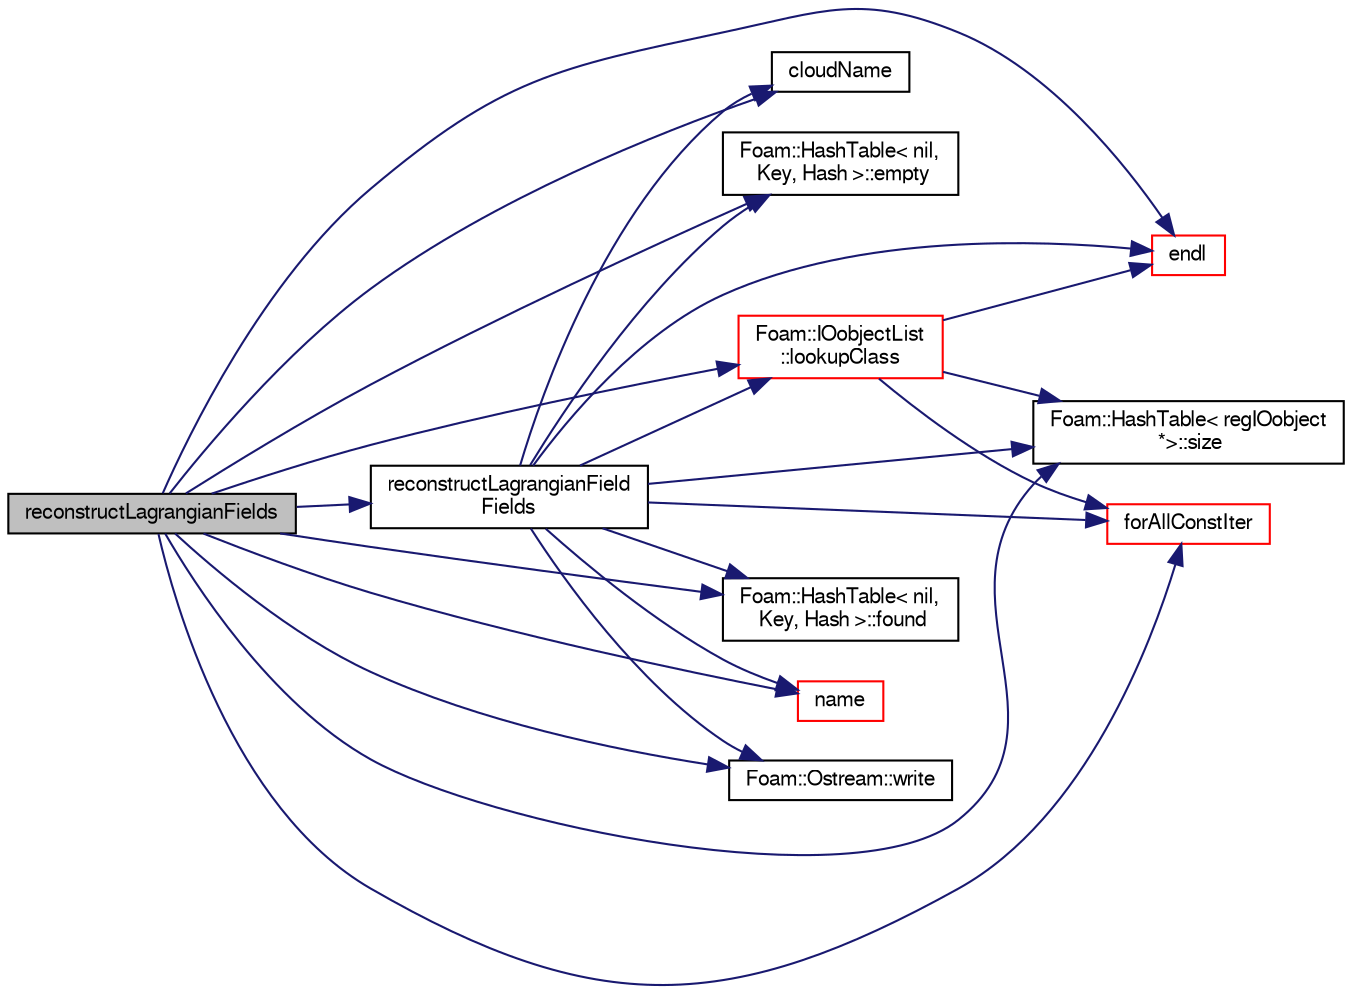 digraph "reconstructLagrangianFields"
{
  bgcolor="transparent";
  edge [fontname="FreeSans",fontsize="10",labelfontname="FreeSans",labelfontsize="10"];
  node [fontname="FreeSans",fontsize="10",shape=record];
  rankdir="LR";
  Node130000 [label="reconstructLagrangianFields",height=0.2,width=0.4,color="black", fillcolor="grey75", style="filled", fontcolor="black"];
  Node130000 -> Node130001 [color="midnightblue",fontsize="10",style="solid",fontname="FreeSans"];
  Node130001 [label="cloudName",height=0.2,width=0.4,color="black",URL="$a38933.html#ab63504c243f7c2c08b67653dca54567e"];
  Node130000 -> Node130002 [color="midnightblue",fontsize="10",style="solid",fontname="FreeSans"];
  Node130002 [label="Foam::HashTable\< nil,\l Key, Hash \>::empty",height=0.2,width=0.4,color="black",URL="$a25702.html#a644718bb2fb240de962dc3c9a1fdf0dc",tooltip="Return true if the hash table is empty. "];
  Node130000 -> Node130003 [color="midnightblue",fontsize="10",style="solid",fontname="FreeSans"];
  Node130003 [label="endl",height=0.2,width=0.4,color="red",URL="$a21124.html#a2db8fe02a0d3909e9351bb4275b23ce4",tooltip="Add newline and flush stream. "];
  Node130000 -> Node130005 [color="midnightblue",fontsize="10",style="solid",fontname="FreeSans"];
  Node130005 [label="forAllConstIter",height=0.2,width=0.4,color="red",URL="$a38141.html#ae21e2836509b0fa7f7cedf6493b11b09"];
  Node130000 -> Node130305 [color="midnightblue",fontsize="10",style="solid",fontname="FreeSans"];
  Node130305 [label="Foam::HashTable\< nil,\l Key, Hash \>::found",height=0.2,width=0.4,color="black",URL="$a25702.html#a9a7a02c333e3e98344a1e5b891c4d985",tooltip="Return true if hashedEntry is found in table. "];
  Node130000 -> Node130306 [color="midnightblue",fontsize="10",style="solid",fontname="FreeSans"];
  Node130306 [label="Foam::IOobjectList\l::lookupClass",height=0.2,width=0.4,color="red",URL="$a26146.html#a7938dcd5dc3e8f28a630433cfa3f2a45",tooltip="Return the list for all IOobjects of a given class. "];
  Node130306 -> Node130253 [color="midnightblue",fontsize="10",style="solid",fontname="FreeSans"];
  Node130253 [label="Foam::HashTable\< regIOobject\l *\>::size",height=0.2,width=0.4,color="black",URL="$a25702.html#a47b3bf30da1eb3ab8076b5fbe00e0494",tooltip="Return number of elements in table. "];
  Node130306 -> Node130005 [color="midnightblue",fontsize="10",style="solid",fontname="FreeSans"];
  Node130306 -> Node130003 [color="midnightblue",fontsize="10",style="solid",fontname="FreeSans"];
  Node130000 -> Node130296 [color="midnightblue",fontsize="10",style="solid",fontname="FreeSans"];
  Node130296 [label="name",height=0.2,width=0.4,color="red",URL="$a12539.html#a82e193fb66ae8aade6c98ed7ff994906",tooltip="Return a string representation of a Scalar. "];
  Node130000 -> Node130307 [color="midnightblue",fontsize="10",style="solid",fontname="FreeSans"];
  Node130307 [label="reconstructLagrangianField\lFields",height=0.2,width=0.4,color="black",URL="$a21124.html#a7d4b2cacc32265a49e7664807afda7e5"];
  Node130307 -> Node130306 [color="midnightblue",fontsize="10",style="solid",fontname="FreeSans"];
  Node130307 -> Node130253 [color="midnightblue",fontsize="10",style="solid",fontname="FreeSans"];
  Node130307 -> Node130003 [color="midnightblue",fontsize="10",style="solid",fontname="FreeSans"];
  Node130307 -> Node130005 [color="midnightblue",fontsize="10",style="solid",fontname="FreeSans"];
  Node130307 -> Node130002 [color="midnightblue",fontsize="10",style="solid",fontname="FreeSans"];
  Node130307 -> Node130305 [color="midnightblue",fontsize="10",style="solid",fontname="FreeSans"];
  Node130307 -> Node130296 [color="midnightblue",fontsize="10",style="solid",fontname="FreeSans"];
  Node130307 -> Node130001 [color="midnightblue",fontsize="10",style="solid",fontname="FreeSans"];
  Node130307 -> Node130275 [color="midnightblue",fontsize="10",style="solid",fontname="FreeSans"];
  Node130275 [label="Foam::Ostream::write",height=0.2,width=0.4,color="black",URL="$a26238.html#a81a19ad9e4098b4701cc8bab9a59d78b",tooltip="Write next token to stream. "];
  Node130000 -> Node130253 [color="midnightblue",fontsize="10",style="solid",fontname="FreeSans"];
  Node130000 -> Node130275 [color="midnightblue",fontsize="10",style="solid",fontname="FreeSans"];
}
